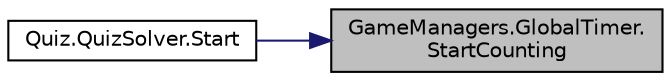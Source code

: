 digraph "GameManagers.GlobalTimer.StartCounting"
{
 // INTERACTIVE_SVG=YES
 // LATEX_PDF_SIZE
  edge [fontname="Helvetica",fontsize="10",labelfontname="Helvetica",labelfontsize="10"];
  node [fontname="Helvetica",fontsize="10",shape=record];
  rankdir="RL";
  Node1 [label="GameManagers.GlobalTimer.\lStartCounting",height=0.2,width=0.4,color="black", fillcolor="grey75", style="filled", fontcolor="black",tooltip="开始计时"];
  Node1 -> Node2 [dir="back",color="midnightblue",fontsize="10",style="solid",fontname="Helvetica"];
  Node2 [label="Quiz.QuizSolver.Start",height=0.2,width=0.4,color="black", fillcolor="white", style="filled",URL="$class_quiz_1_1_quiz_solver.html#a4a57a62fea2cb0bce1d2b281edf52a59",tooltip="是否加载完成"];
}
